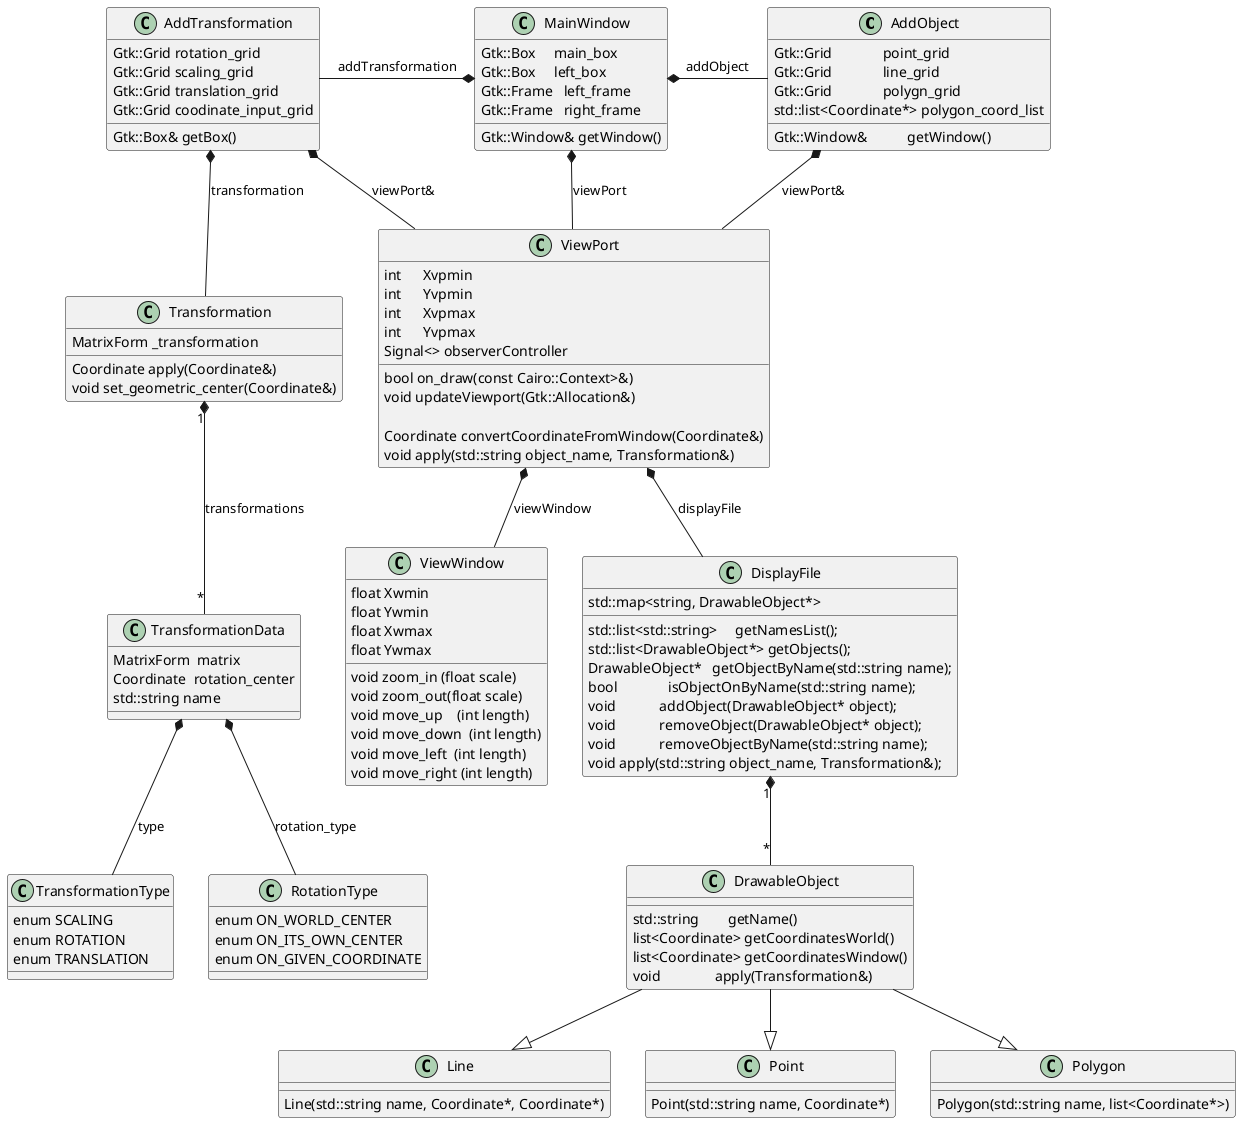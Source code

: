 
@startuml
  skinparam defaultFontName Consolas

  AddObject  *--  ViewPort                 : viewPort&

  AddTransformation  *--  ViewPort         : viewPort&
  AddTransformation  *-down- Transformation: transformation

  DisplayFile        -left[hidden]> ViewWindow
  DisplayFile "1\n"  *-down- "*" DrawableObject

  Line    <|-up- DrawableObject
  Point   <|-up- DrawableObject
  Polygon <|-up- DrawableObject

  MainWindow *-down-  ViewPort             : viewPort
  MainWindow *-right- AddObject            : addObject
  MainWindow *-left-  AddTransformation    : addTransformation

  Transformation "1" *-- "*" TransformationData: transformations
  TransformationData *-- TransformationType: type
  TransformationData *-- RotationType      : rotation_type

  ViewPort *-- ViewWindow                  : viewWindow
  ViewPort *-down- DisplayFile             : displayFile

  class AddObject {
    Gtk::Grid              point_grid
    Gtk::Grid              line_grid
    Gtk::Grid              polygn_grid
    Gtk::Window&           getWindow()
    std::list<Coordinate*> polygon_coord_list
  }

  class AddTransformation {
    Gtk::Grid rotation_grid
    Gtk::Grid scaling_grid
    Gtk::Grid translation_grid
    Gtk::Grid coodinate_input_grid
    Gtk::Box& getBox()
  }

  class DisplayFile {
    std::map<string, DrawableObject*>

    std::list<std::string>     getNamesList();
    std::list<DrawableObject*> getObjects();
    DrawableObject*   getObjectByName(std::string name);
    bool              isObjectOnByName(std::string name);
    void            addObject(DrawableObject* object);
    void            removeObject(DrawableObject* object);
    void            removeObjectByName(std::string name);
    void apply(std::string object_name, Transformation&);
  }

  class DrawableObject {
    std::string        getName()
    list<Coordinate> getCoordinatesWorld()
    list<Coordinate> getCoordinatesWindow()
    void               apply(Transformation&)
  }

  class Line {
    Line(std::string name, Coordinate*, Coordinate*)
  }

  class Point {
    Point(std::string name, Coordinate*)
  }

  class Polygon {
    Polygon(std::string name, list<Coordinate*>)
  }

  class MainWindow {
    Gtk::Box     main_box
    Gtk::Box     left_box
    Gtk::Frame   left_frame
    Gtk::Frame   right_frame
    Gtk::Window& getWindow()
  }

  class RotationType {
    enum ON_WORLD_CENTER
    enum ON_ITS_OWN_CENTER
    enum ON_GIVEN_COORDINATE
  }

  class Transformation {
    MatrixForm _transformation
    Coordinate apply(Coordinate&)
    void set_geometric_center(Coordinate&)
  }

  class TransformationData {
    MatrixForm  matrix
    Coordinate  rotation_center
    std::string name
  }

  class TransformationType {
    enum SCALING
    enum ROTATION
    enum TRANSLATION
  }

  class ViewPort {
    int      Xvpmin
    int      Yvpmin
    int      Xvpmax
    int      Yvpmax
    Signal<> observerController
    bool on_draw(const Cairo::Context>&)
    void updateViewport(Gtk::Allocation&)

    Coordinate convertCoordinateFromWindow(Coordinate&)
    void apply(std::string object_name, Transformation&)
  }

  class ViewWindow {
    float Xwmin
    float Ywmin
    float Xwmax
    float Ywmax
    void zoom_in (float scale)
    void zoom_out(float scale)
    void move_up    (int length)
    void move_down  (int length)
    void move_left  (int length)
    void move_right (int length)
  }

@enduml
